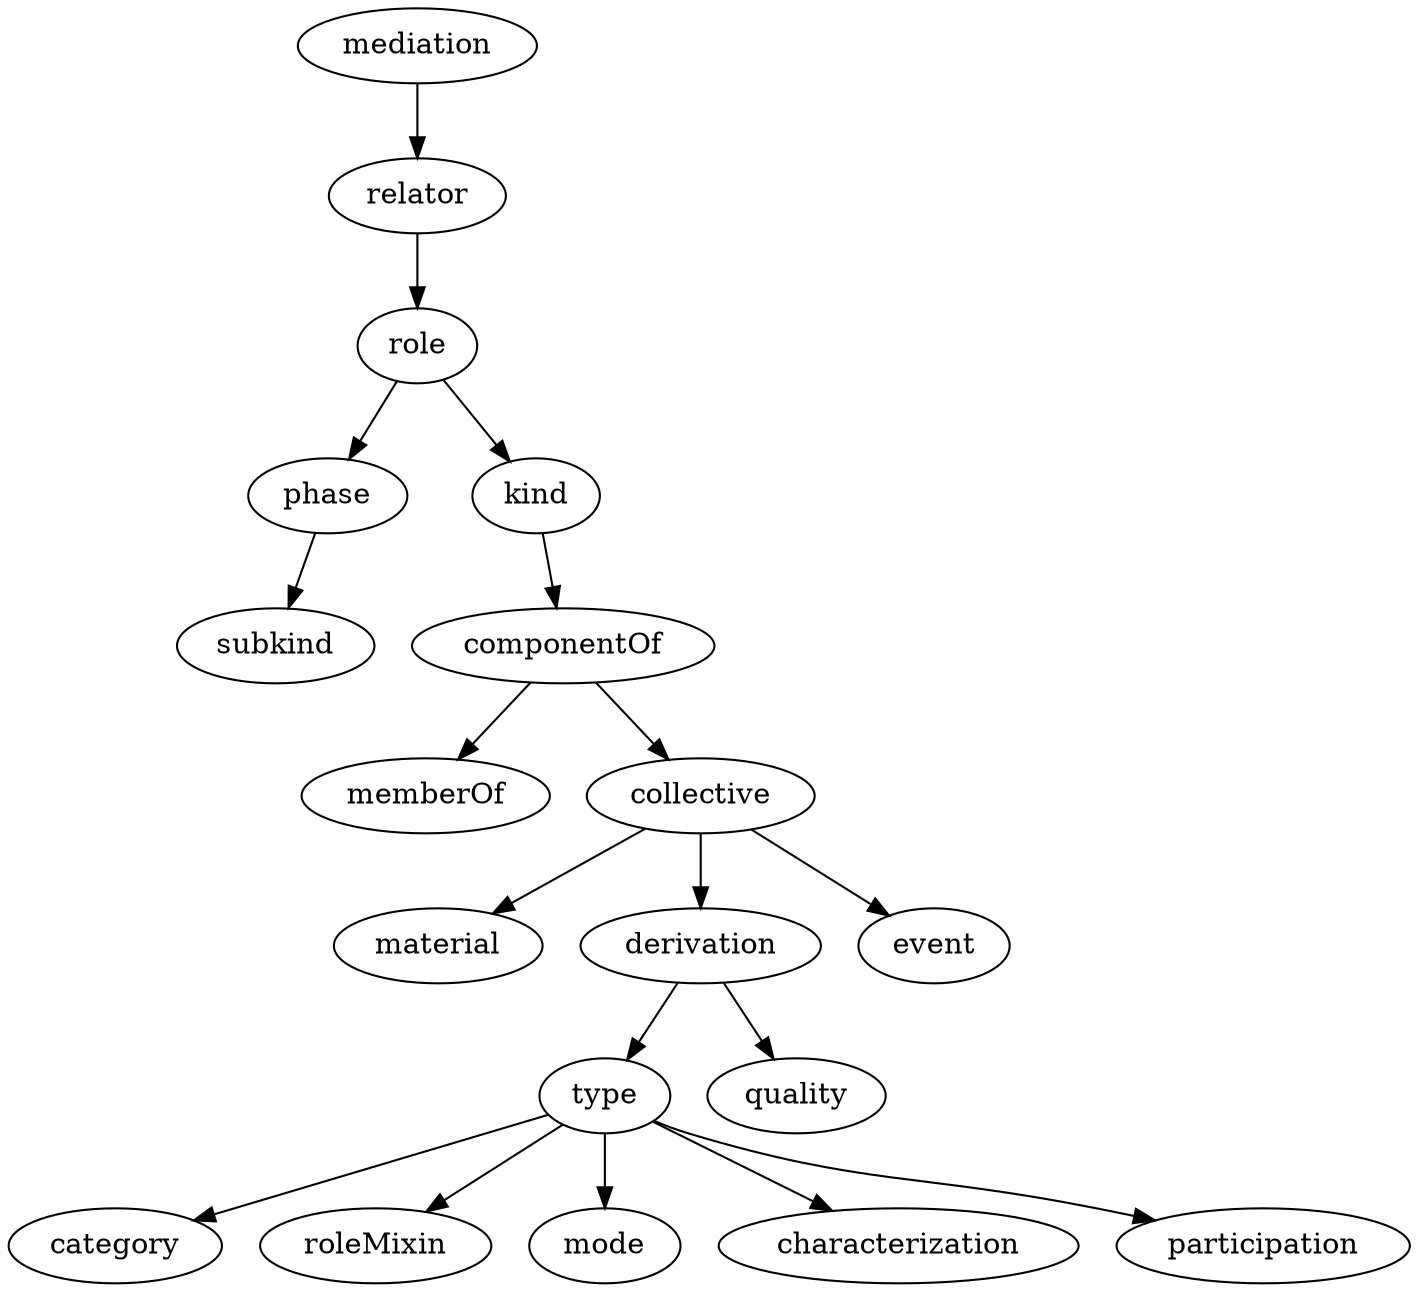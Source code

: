 strict digraph  {
mediation;
relator;
role;
phase;
kind;
subkind;
componentOf;
memberOf;
collective;
material;
derivation;
event;
type;
quality;
category;
roleMixin;
mode;
characterization;
participation;
mediation -> relator;
relator -> role;
role -> phase;
role -> kind;
phase -> subkind;
kind -> componentOf;
componentOf -> memberOf;
componentOf -> collective;
collective -> material;
collective -> derivation;
collective -> event;
derivation -> type;
derivation -> quality;
type -> category;
type -> roleMixin;
type -> mode;
type -> characterization;
type -> participation;
}
